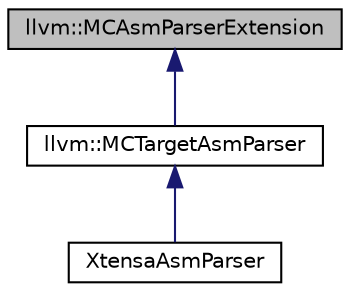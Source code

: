 digraph "llvm::MCAsmParserExtension"
{
 // LATEX_PDF_SIZE
  bgcolor="transparent";
  edge [fontname="Helvetica",fontsize="10",labelfontname="Helvetica",labelfontsize="10"];
  node [fontname="Helvetica",fontsize="10",shape=record];
  Node1 [label="llvm::MCAsmParserExtension",height=0.2,width=0.4,color="black", fillcolor="grey75", style="filled", fontcolor="black",tooltip="Generic interface for extending the MCAsmParser, which is implemented by target and object file assem..."];
  Node1 -> Node2 [dir="back",color="midnightblue",fontsize="10",style="solid",fontname="Helvetica"];
  Node2 [label="llvm::MCTargetAsmParser",height=0.2,width=0.4,color="black",URL="$classllvm_1_1MCTargetAsmParser.html",tooltip="MCTargetAsmParser - Generic interface to target specific assembly parsers."];
  Node2 -> Node3 [dir="back",color="midnightblue",fontsize="10",style="solid",fontname="Helvetica"];
  Node3 [label="XtensaAsmParser",height=0.2,width=0.4,color="black",URL="$classXtensaAsmParser.html",tooltip=" "];
}
